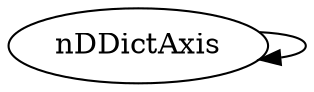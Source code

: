 /* Created by mdot for Matlab */
digraph m2html {
  nDDictAxis -> nDDictAxis;

  nDDictAxis [URL="nDDictAxis.html"];
}